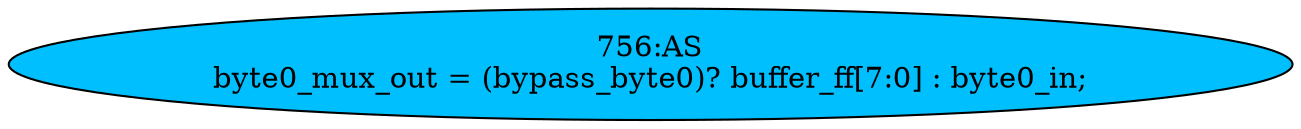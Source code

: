 strict digraph "" {
	node [label="\N"];
	"756:AS"	 [ast="<pyverilog.vparser.ast.Assign object at 0x7f01261e3950>",
		def_var="['byte0_mux_out']",
		fillcolor=deepskyblue,
		label="756:AS
byte0_mux_out = (bypass_byte0)? buffer_ff[7:0] : byte0_in;",
		statements="[]",
		style=filled,
		typ=Assign,
		use_var="['bypass_byte0', 'buffer_ff', 'byte0_in']"];
}

